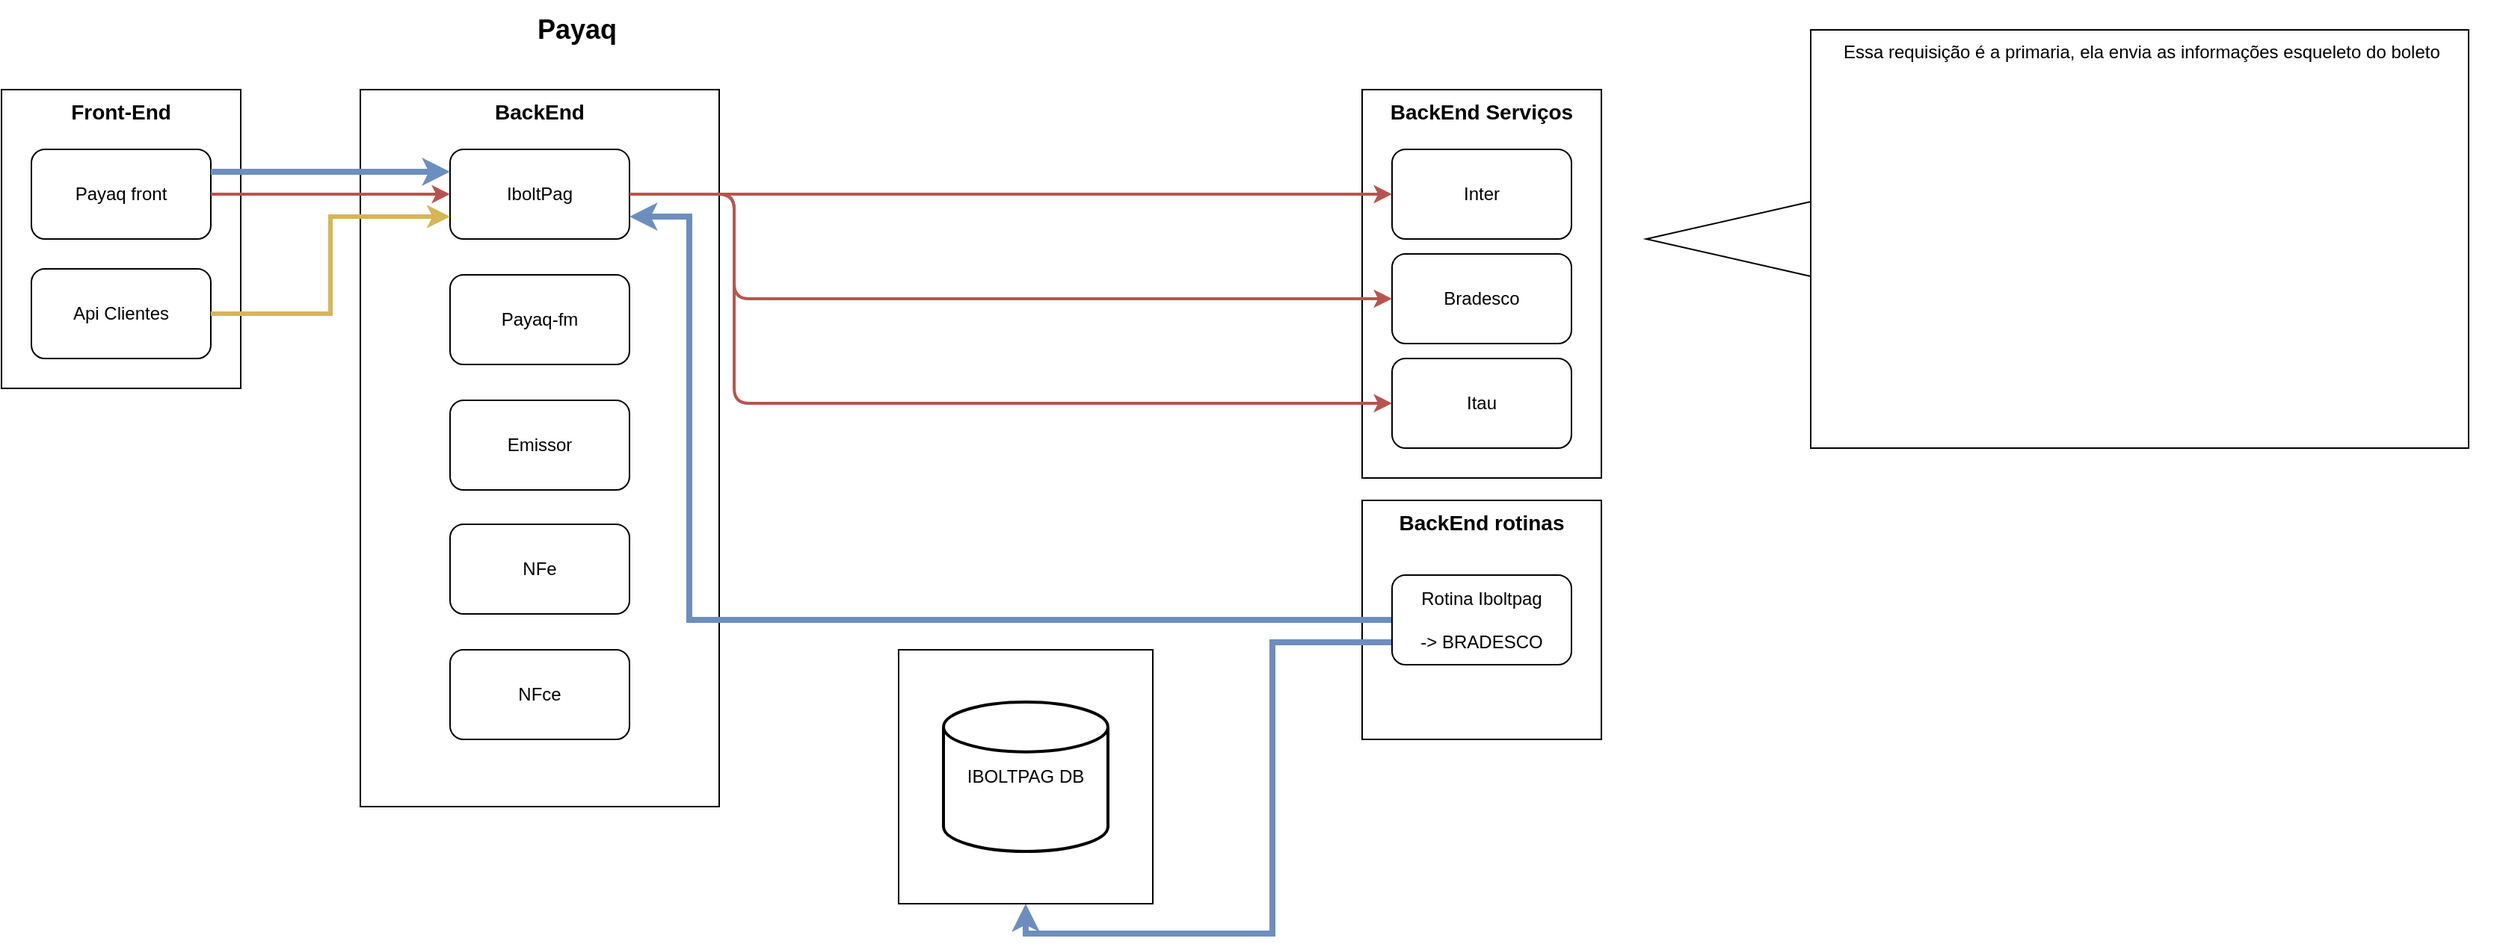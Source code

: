 <mxfile version="24.0.6" type="github">
  <diagram name="Page-1" id="wiAJlp-CiOZ2Dr0X3il1">
    <mxGraphModel dx="1434" dy="780" grid="1" gridSize="10" guides="1" tooltips="1" connect="1" arrows="1" fold="1" page="1" pageScale="1" pageWidth="850" pageHeight="1100" math="0" shadow="0">
      <root>
        <mxCell id="0" />
        <mxCell id="1" parent="0" />
        <mxCell id="VB3SPjhytcHIhIstoib5-3" value="&lt;font style=&quot;font-size: 18px;&quot;&gt;&lt;b&gt;Payaq&lt;/b&gt;&lt;/font&gt;" style="text;html=1;align=center;verticalAlign=middle;whiteSpace=wrap;rounded=0;" vertex="1" parent="1">
          <mxGeometry x="365" y="20" width="120" height="40" as="geometry" />
        </mxCell>
        <mxCell id="VB3SPjhytcHIhIstoib5-4" value="" style="rounded=0;whiteSpace=wrap;html=1;" vertex="1" parent="1">
          <mxGeometry x="40" y="80" width="160" height="200" as="geometry" />
        </mxCell>
        <mxCell id="VB3SPjhytcHIhIstoib5-5" value="&lt;font style=&quot;font-size: 14px;&quot;&gt;Front-End&lt;/font&gt;" style="text;html=1;align=center;verticalAlign=middle;whiteSpace=wrap;rounded=0;fontStyle=1" vertex="1" parent="1">
          <mxGeometry x="75" y="80" width="90" height="30" as="geometry" />
        </mxCell>
        <mxCell id="VB3SPjhytcHIhIstoib5-6" value="Payaq front" style="rounded=1;whiteSpace=wrap;html=1;" vertex="1" parent="1">
          <mxGeometry x="60" y="120" width="120" height="60" as="geometry" />
        </mxCell>
        <mxCell id="VB3SPjhytcHIhIstoib5-7" value="Api Clientes" style="rounded=1;whiteSpace=wrap;html=1;" vertex="1" parent="1">
          <mxGeometry x="60" y="200" width="120" height="60" as="geometry" />
        </mxCell>
        <mxCell id="VB3SPjhytcHIhIstoib5-8" value="" style="rounded=0;whiteSpace=wrap;html=1;arcSize=5;" vertex="1" parent="1">
          <mxGeometry x="280" y="80" width="240" height="480" as="geometry" />
        </mxCell>
        <mxCell id="VB3SPjhytcHIhIstoib5-9" value="&lt;font style=&quot;font-size: 14px;&quot;&gt;BackEnd&lt;/font&gt;" style="text;html=1;align=center;verticalAlign=middle;whiteSpace=wrap;rounded=0;fontStyle=1" vertex="1" parent="1">
          <mxGeometry x="355" y="80" width="90" height="30" as="geometry" />
        </mxCell>
        <mxCell id="VB3SPjhytcHIhIstoib5-10" value="IboltPag" style="rounded=1;whiteSpace=wrap;html=1;" vertex="1" parent="1">
          <mxGeometry x="340" y="120" width="120" height="60" as="geometry" />
        </mxCell>
        <mxCell id="VB3SPjhytcHIhIstoib5-11" value="Payaq-fm" style="rounded=1;whiteSpace=wrap;html=1;" vertex="1" parent="1">
          <mxGeometry x="340" y="204" width="120" height="60" as="geometry" />
        </mxCell>
        <mxCell id="VB3SPjhytcHIhIstoib5-13" value="Emissor" style="rounded=1;whiteSpace=wrap;html=1;" vertex="1" parent="1">
          <mxGeometry x="340" y="288" width="120" height="60" as="geometry" />
        </mxCell>
        <mxCell id="VB3SPjhytcHIhIstoib5-14" value="NFe" style="rounded=1;whiteSpace=wrap;html=1;" vertex="1" parent="1">
          <mxGeometry x="340" y="371" width="120" height="60" as="geometry" />
        </mxCell>
        <mxCell id="VB3SPjhytcHIhIstoib5-15" value="NFce" style="rounded=1;whiteSpace=wrap;html=1;" vertex="1" parent="1">
          <mxGeometry x="340" y="455" width="120" height="60" as="geometry" />
        </mxCell>
        <mxCell id="VB3SPjhytcHIhIstoib5-16" value="" style="rounded=0;whiteSpace=wrap;html=1;arcSize=5;" vertex="1" parent="1">
          <mxGeometry x="950" y="80" width="160" height="260" as="geometry" />
        </mxCell>
        <mxCell id="VB3SPjhytcHIhIstoib5-17" value="&lt;span style=&quot;font-size: 14px;&quot;&gt;BackEnd Serviços&lt;/span&gt;" style="text;html=1;align=center;verticalAlign=middle;whiteSpace=wrap;rounded=0;fontStyle=1" vertex="1" parent="1">
          <mxGeometry x="960" y="80" width="140" height="30" as="geometry" />
        </mxCell>
        <mxCell id="VB3SPjhytcHIhIstoib5-18" value="Inter" style="rounded=1;whiteSpace=wrap;html=1;" vertex="1" parent="1">
          <mxGeometry x="970" y="120" width="120" height="60" as="geometry" />
        </mxCell>
        <mxCell id="VB3SPjhytcHIhIstoib5-19" value="Bradesco" style="rounded=1;whiteSpace=wrap;html=1;" vertex="1" parent="1">
          <mxGeometry x="970" y="190" width="120" height="60" as="geometry" />
        </mxCell>
        <mxCell id="VB3SPjhytcHIhIstoib5-20" value="Itau" style="rounded=1;whiteSpace=wrap;html=1;" vertex="1" parent="1">
          <mxGeometry x="970" y="260" width="120" height="60" as="geometry" />
        </mxCell>
        <mxCell id="VB3SPjhytcHIhIstoib5-21" value="" style="rounded=0;whiteSpace=wrap;html=1;" vertex="1" parent="1">
          <mxGeometry x="950" y="355" width="160" height="160" as="geometry" />
        </mxCell>
        <mxCell id="VB3SPjhytcHIhIstoib5-32" style="edgeStyle=orthogonalEdgeStyle;rounded=0;orthogonalLoop=1;jettySize=auto;html=1;exitX=0;exitY=0.75;exitDx=0;exitDy=0;entryX=0.5;entryY=1;entryDx=0;entryDy=0;fillColor=#dae8fc;strokeColor=#6c8ebf;strokeWidth=4;" edge="1" parent="1" source="VB3SPjhytcHIhIstoib5-12" target="VB3SPjhytcHIhIstoib5-24">
          <mxGeometry relative="1" as="geometry" />
        </mxCell>
        <mxCell id="VB3SPjhytcHIhIstoib5-33" style="edgeStyle=orthogonalEdgeStyle;rounded=0;orthogonalLoop=1;jettySize=auto;html=1;exitX=0;exitY=0.5;exitDx=0;exitDy=0;entryX=1;entryY=0.75;entryDx=0;entryDy=0;fillColor=#dae8fc;strokeColor=#6c8ebf;strokeWidth=4;" edge="1" parent="1" source="VB3SPjhytcHIhIstoib5-12" target="VB3SPjhytcHIhIstoib5-10">
          <mxGeometry relative="1" as="geometry">
            <Array as="points">
              <mxPoint x="500" y="435" />
              <mxPoint x="500" y="165" />
            </Array>
          </mxGeometry>
        </mxCell>
        <mxCell id="VB3SPjhytcHIhIstoib5-12" value="Rotina Iboltpag&lt;div&gt;&lt;br&gt;&lt;div&gt;-&amp;gt; BRADESCO&lt;/div&gt;&lt;/div&gt;" style="rounded=1;whiteSpace=wrap;html=1;" vertex="1" parent="1">
          <mxGeometry x="970" y="405" width="120" height="60" as="geometry" />
        </mxCell>
        <mxCell id="VB3SPjhytcHIhIstoib5-22" value="&lt;font style=&quot;font-size: 14px;&quot;&gt;BackEnd rotinas&lt;/font&gt;" style="text;html=1;align=center;verticalAlign=middle;whiteSpace=wrap;rounded=0;fontStyle=1" vertex="1" parent="1">
          <mxGeometry x="960" y="355" width="140" height="30" as="geometry" />
        </mxCell>
        <mxCell id="VB3SPjhytcHIhIstoib5-24" value="" style="rounded=0;whiteSpace=wrap;html=1;" vertex="1" parent="1">
          <mxGeometry x="640" y="455" width="170" height="170" as="geometry" />
        </mxCell>
        <mxCell id="VB3SPjhytcHIhIstoib5-23" value="IBOLTPAG DB" style="strokeWidth=2;html=1;shape=mxgraph.flowchart.database;whiteSpace=wrap;" vertex="1" parent="1">
          <mxGeometry x="670" y="490" width="110" height="100" as="geometry" />
        </mxCell>
        <mxCell id="VB3SPjhytcHIhIstoib5-28" style="edgeStyle=orthogonalEdgeStyle;rounded=1;orthogonalLoop=1;jettySize=auto;html=1;exitX=1;exitY=0.5;exitDx=0;exitDy=0;entryX=0;entryY=0.5;entryDx=0;entryDy=0;curved=0;strokeWidth=2;fillColor=#f8cecc;strokeColor=#b85450;" edge="1" parent="1" source="VB3SPjhytcHIhIstoib5-10" target="VB3SPjhytcHIhIstoib5-18">
          <mxGeometry relative="1" as="geometry" />
        </mxCell>
        <mxCell id="VB3SPjhytcHIhIstoib5-29" style="edgeStyle=orthogonalEdgeStyle;rounded=1;orthogonalLoop=1;jettySize=auto;html=1;exitX=1;exitY=0.5;exitDx=0;exitDy=0;entryX=0;entryY=0.5;entryDx=0;entryDy=0;curved=0;strokeWidth=2;fillColor=#f8cecc;strokeColor=#b85450;" edge="1" parent="1" source="VB3SPjhytcHIhIstoib5-10" target="VB3SPjhytcHIhIstoib5-19">
          <mxGeometry relative="1" as="geometry">
            <Array as="points">
              <mxPoint x="530" y="150" />
              <mxPoint x="530" y="220" />
            </Array>
          </mxGeometry>
        </mxCell>
        <mxCell id="VB3SPjhytcHIhIstoib5-30" style="edgeStyle=orthogonalEdgeStyle;rounded=1;orthogonalLoop=1;jettySize=auto;html=1;exitX=1;exitY=0.5;exitDx=0;exitDy=0;entryX=0;entryY=0.5;entryDx=0;entryDy=0;curved=0;strokeWidth=2;fillColor=#f8cecc;strokeColor=#b85450;" edge="1" parent="1" source="VB3SPjhytcHIhIstoib5-10" target="VB3SPjhytcHIhIstoib5-20">
          <mxGeometry relative="1" as="geometry">
            <Array as="points">
              <mxPoint x="530" y="150" />
              <mxPoint x="530" y="290" />
            </Array>
          </mxGeometry>
        </mxCell>
        <mxCell id="VB3SPjhytcHIhIstoib5-34" style="edgeStyle=orthogonalEdgeStyle;rounded=0;orthogonalLoop=1;jettySize=auto;html=1;exitX=1;exitY=0.25;exitDx=0;exitDy=0;entryX=0;entryY=0.25;entryDx=0;entryDy=0;strokeWidth=4;fillColor=#dae8fc;strokeColor=#6c8ebf;" edge="1" parent="1" source="VB3SPjhytcHIhIstoib5-6" target="VB3SPjhytcHIhIstoib5-10">
          <mxGeometry relative="1" as="geometry" />
        </mxCell>
        <mxCell id="VB3SPjhytcHIhIstoib5-35" style="edgeStyle=orthogonalEdgeStyle;rounded=0;orthogonalLoop=1;jettySize=auto;html=1;exitX=1;exitY=0.5;exitDx=0;exitDy=0;entryX=0;entryY=0.5;entryDx=0;entryDy=0;strokeWidth=2;fillColor=#f8cecc;strokeColor=#b85450;" edge="1" parent="1" source="VB3SPjhytcHIhIstoib5-6" target="VB3SPjhytcHIhIstoib5-10">
          <mxGeometry relative="1" as="geometry" />
        </mxCell>
        <mxCell id="VB3SPjhytcHIhIstoib5-36" style="edgeStyle=orthogonalEdgeStyle;rounded=0;orthogonalLoop=1;jettySize=auto;html=1;exitX=1;exitY=0.5;exitDx=0;exitDy=0;entryX=0;entryY=0.75;entryDx=0;entryDy=0;fillColor=#fff2cc;strokeColor=#d6b656;strokeWidth=3;" edge="1" parent="1" source="VB3SPjhytcHIhIstoib5-7" target="VB3SPjhytcHIhIstoib5-10">
          <mxGeometry relative="1" as="geometry" />
        </mxCell>
        <mxCell id="VB3SPjhytcHIhIstoib5-37" value="" style="rounded=0;whiteSpace=wrap;html=1;" vertex="1" parent="1">
          <mxGeometry x="1250" y="40" width="440" height="280" as="geometry" />
        </mxCell>
        <mxCell id="VB3SPjhytcHIhIstoib5-39" value="" style="triangle;whiteSpace=wrap;html=1;rotation=-180;" vertex="1" parent="1">
          <mxGeometry x="1140" y="155" width="110" height="50" as="geometry" />
        </mxCell>
        <mxCell id="VB3SPjhytcHIhIstoib5-40" value="Essa requisição é a primaria, ela envia as informações esqueleto do boleto&amp;nbsp;" style="text;html=1;align=left;verticalAlign=middle;whiteSpace=wrap;rounded=0;" vertex="1" parent="1">
          <mxGeometry x="1270" y="40" width="440" height="30" as="geometry" />
        </mxCell>
      </root>
    </mxGraphModel>
  </diagram>
</mxfile>
